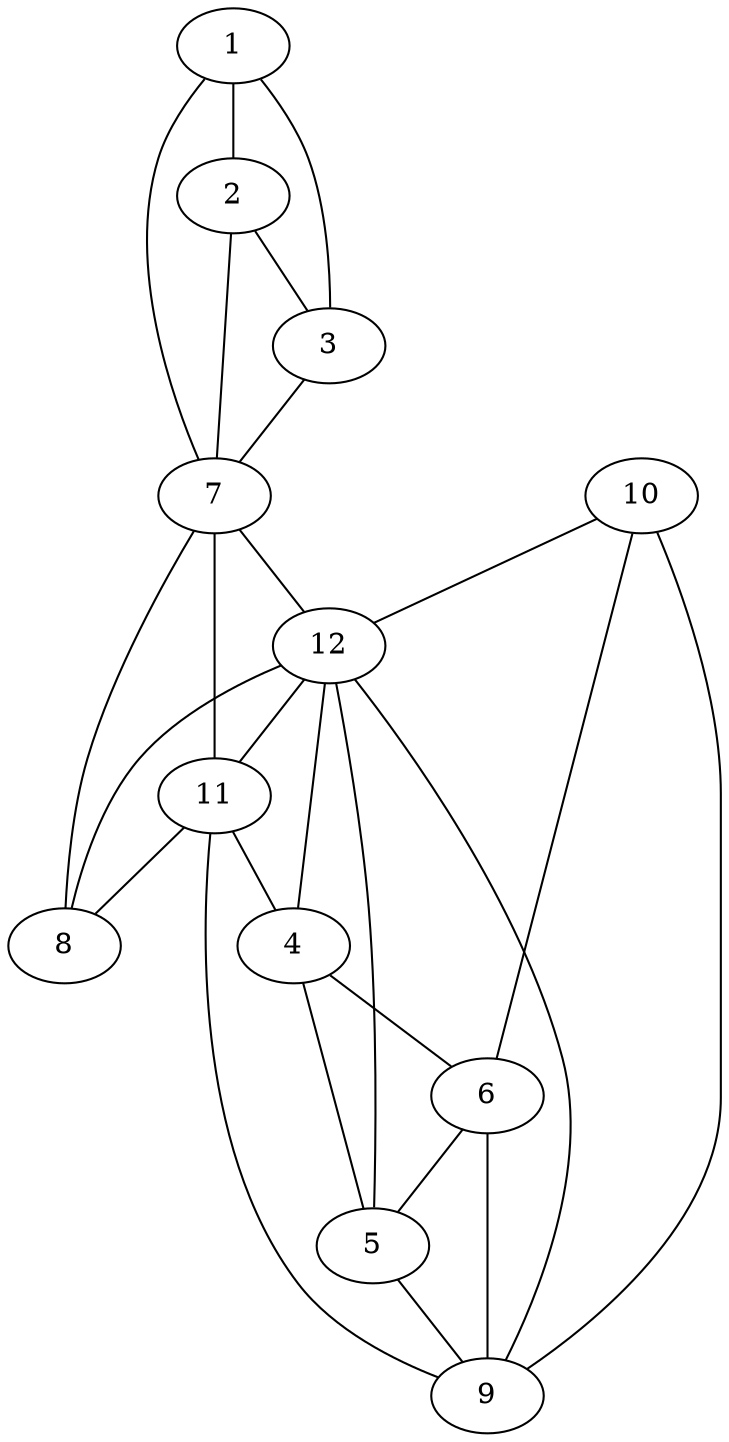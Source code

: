 graph pdb1q6u {
	1	 [aaLength=27,
		sequence=NDDQKSAYALGASLGRYMENSLKEQEK,
		type=0];
	2	 [aaLength=14,
		sequence=DKDQLIAGVQDAFA,
		type=0];
	1 -- 2	 [distance0="33.65332",
		frequency=1,
		type0=1];
	3	 [aaLength=44,
		sequence=SDQEIEQTLQAFEARVKSSAQAKMEKDAADNEAKGKEYREKFAK,
		type=0];
	1 -- 3	 [distance0="55.18244",
		frequency=1,
		type0=2];
	7	 [aaLength=3,
		sequence=VKT,
		type=1];
	1 -- 7	 [distance0="101.2103",
		frequency=1,
		type0=3];
	2 -- 3	 [distance0="32.94195",
		distance1="5.0",
		frequency=2,
		type0=1,
		type1=4];
	2 -- 7	 [distance0="67.65692",
		frequency=1,
		type0=3];
	3 -- 7	 [distance0="60.61117",
		distance1="3.0",
		frequency=2,
		type0=3,
		type1=4];
	4	 [aaLength=6,
		sequence=NSYTRG,
		type=0];
	6	 [aaLength=5,
		sequence=PPELA,
		type=0];
	4 -- 6	 [distance0="37.16157",
		frequency=1,
		type0=2];
	5	 [aaLength=9,
		sequence=IPGWTEGLK,
		type=0];
	4 -- 5	 [distance0="17.71589",
		frequency=1,
		type0=1];
	12	 [aaLength=4,
		sequence=LSFR,
		type=1];
	4 -- 12	 [distance0="61.04565",
		distance1="2.0",
		frequency=2,
		type0=3,
		type1=4];
	9	 [aaLength=6,
		sequence=KIKLVI,
		type=1];
	5 -- 9	 [distance0="6.0",
		frequency=1,
		type0=4];
	5 -- 12	 [distance0="68.56722",
		frequency=1,
		type0=3];
	6 -- 5	 [distance0="23.66665",
		frequency=1,
		type0=1];
	6 -- 9	 [distance0="57.73253",
		frequency=1,
		type0=3];
	8	 [aaLength=6,
		sequence=VYQVVE,
		type=1];
	7 -- 8	 [distance0="8.0",
		distance1="5.0",
		frequency=2,
		type0=1,
		type1=4];
	11	 [aaLength=10,
		sequence=TVVVNYKGTL,
		type=1];
	7 -- 11	 [distance0="25.0",
		frequency=1,
		type0=2];
	7 -- 12	 [distance0="50.0",
		frequency=1,
		type0=3];
	8 -- 12	 [distance0="42.0",
		frequency=1,
		type0=3];
	9 -- 11	 [distance0="48.0",
		frequency=1,
		type0=3];
	9 -- 12	 [distance0="23.0",
		frequency=1,
		type0=1];
	10	 [aaLength=11,
		sequence=LVFDVELLDVK,
		type=1];
	10 -- 6	 [distance0="60.48178",
		frequency=1,
		type0=3];
	10 -- 9	 [distance0="25.0",
		frequency=1,
		type0=1];
	10 -- 12	 [distance0="48.0",
		frequency=1,
		type0=2];
	11 -- 4	 [distance0="7.0",
		frequency=1,
		type0=4];
	11 -- 8	 [distance0="17.0",
		frequency=1,
		type0=1];
	12 -- 11	 [distance0="25.0",
		frequency=1,
		type0=2];
}
